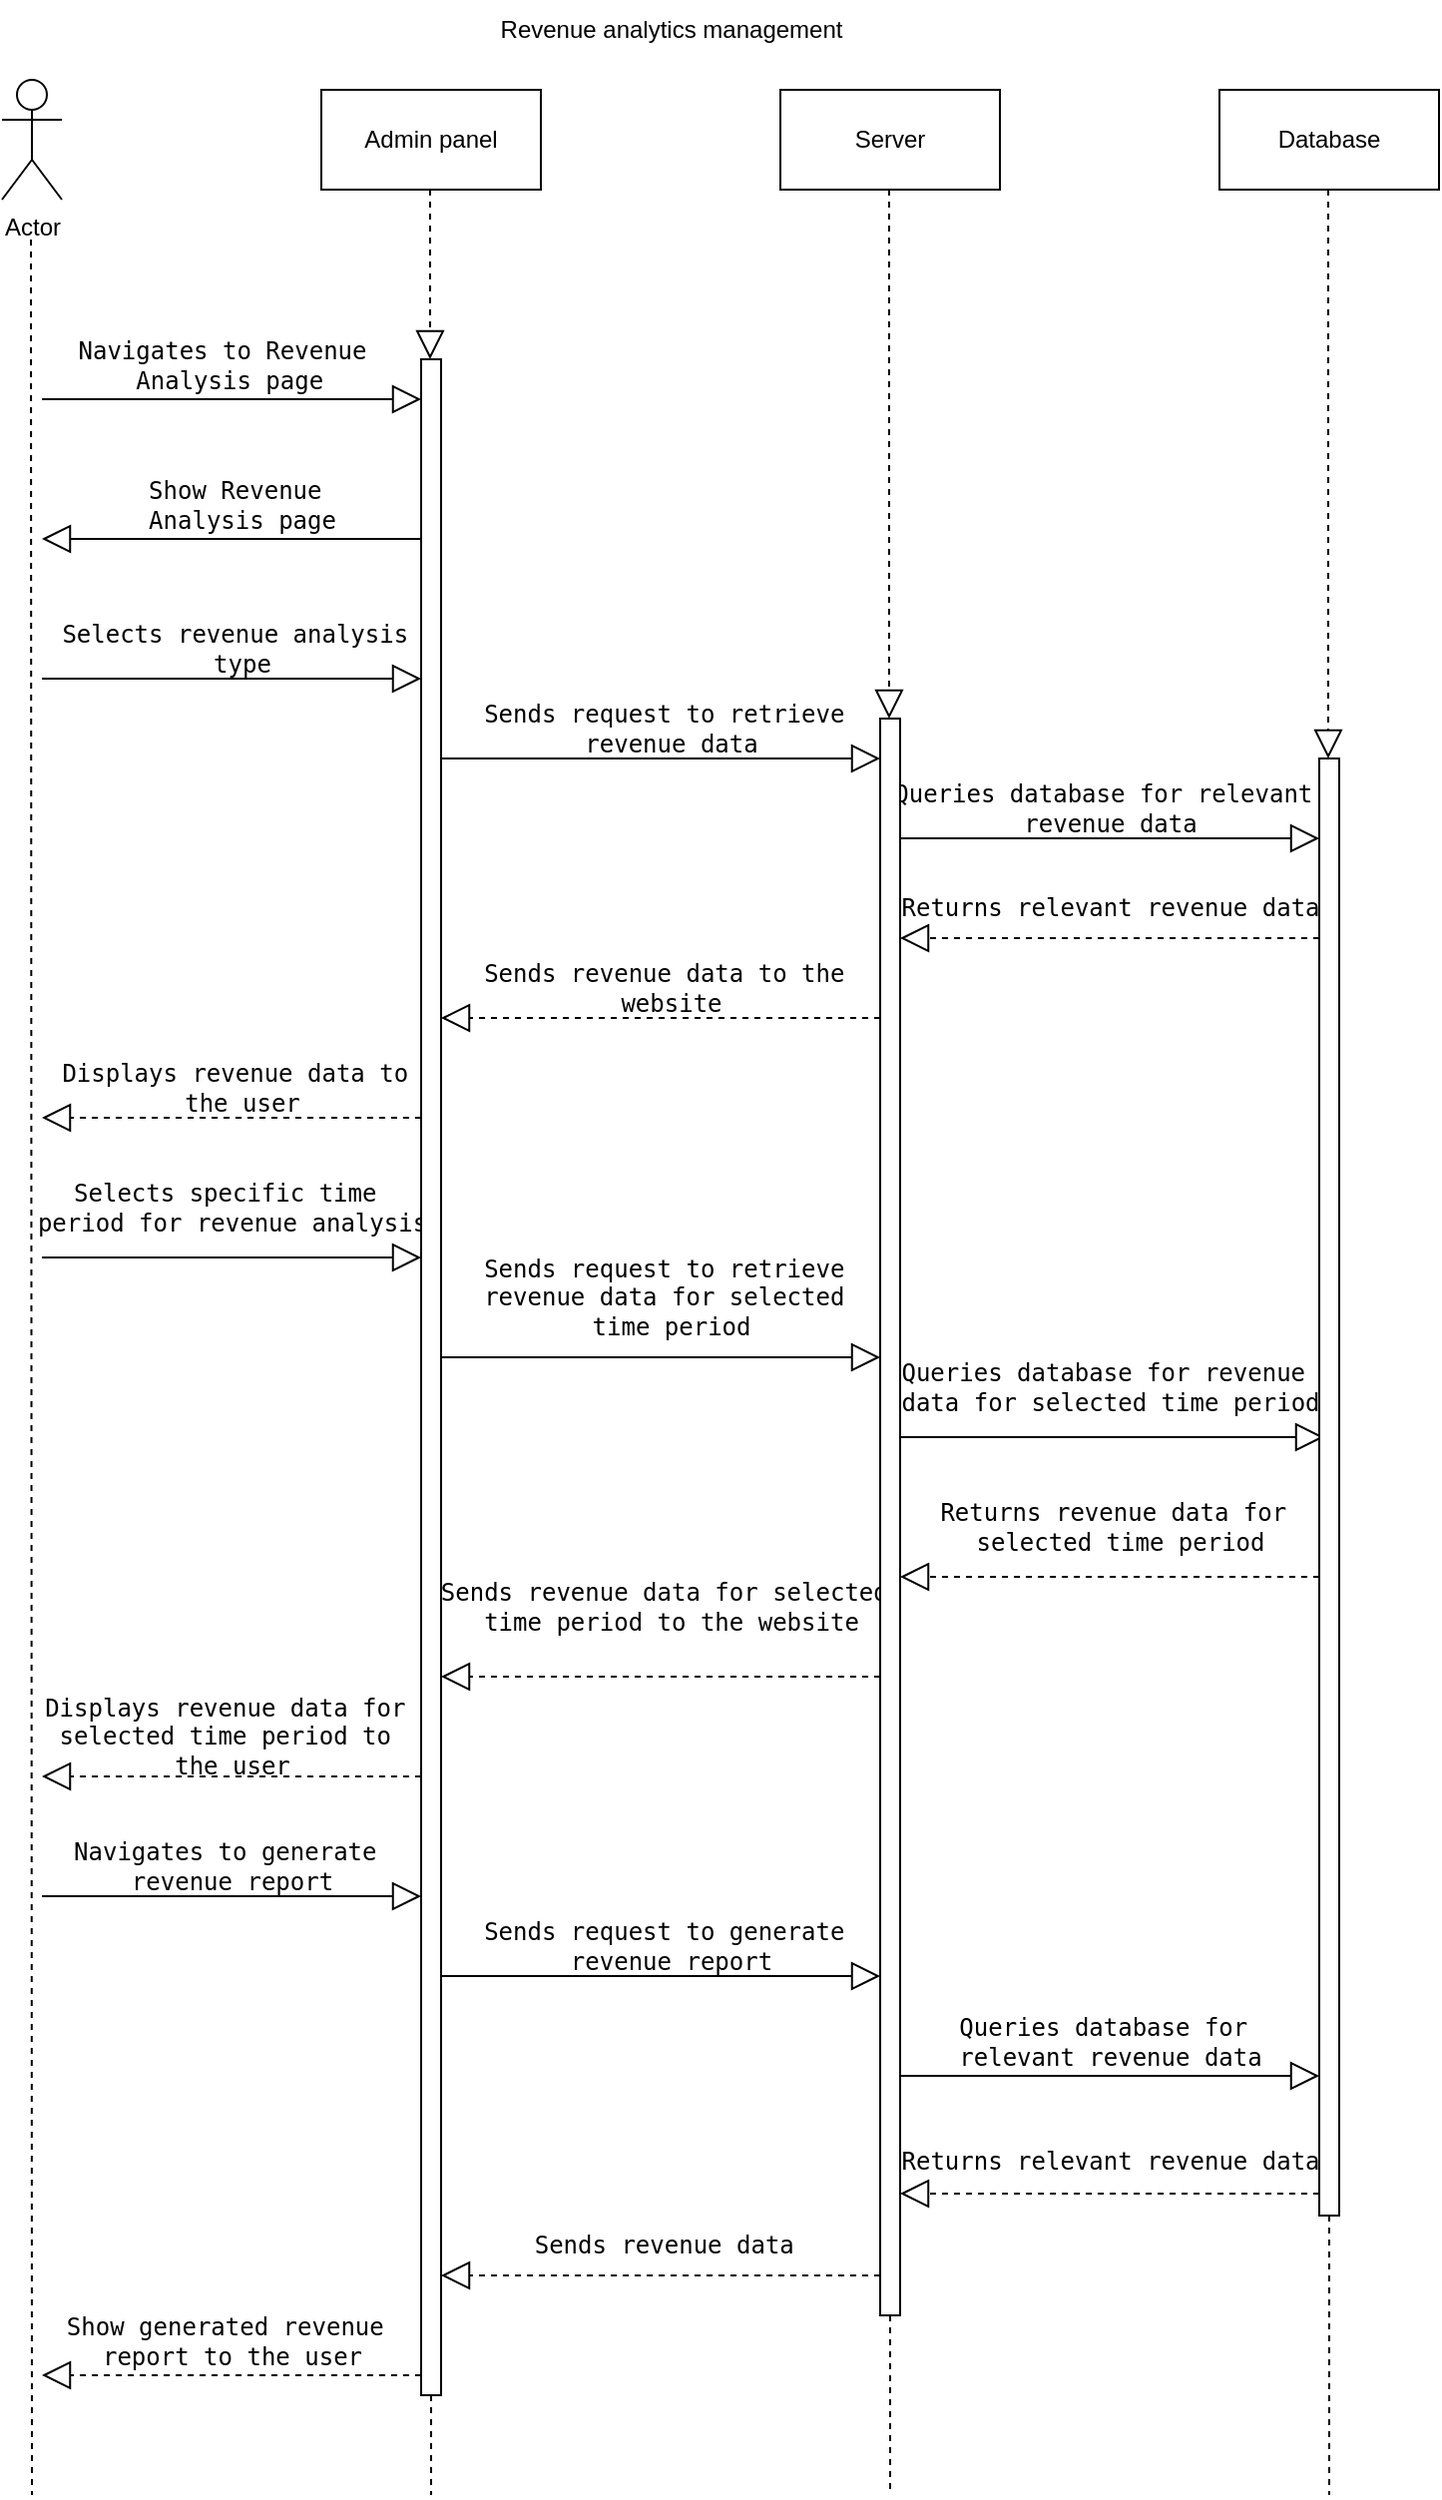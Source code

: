 <mxfile version="21.3.2" type="github">
  <diagram name="Page-1" id="Gwdqb0nnmAnZZWAdNn2y">
    <mxGraphModel dx="954" dy="556" grid="1" gridSize="10" guides="1" tooltips="1" connect="1" arrows="1" fold="1" page="1" pageScale="1" pageWidth="1100" pageHeight="1700" math="0" shadow="0">
      <root>
        <mxCell id="0" />
        <mxCell id="1" parent="0" />
        <mxCell id="117LEYPV_L9jKNRz5qLF-1" value="Actor" style="shape=umlActor;verticalLabelPosition=bottom;verticalAlign=top;html=1;outlineConnect=0;" parent="1" vertex="1">
          <mxGeometry x="80" y="40" width="30" height="60" as="geometry" />
        </mxCell>
        <mxCell id="117LEYPV_L9jKNRz5qLF-2" value="Server" style="html=1;whiteSpace=wrap;" parent="1" vertex="1">
          <mxGeometry x="470" y="45" width="110" height="50" as="geometry" />
        </mxCell>
        <mxCell id="117LEYPV_L9jKNRz5qLF-3" value="Admin panel" style="html=1;whiteSpace=wrap;" parent="1" vertex="1">
          <mxGeometry x="240" y="45" width="110" height="50" as="geometry" />
        </mxCell>
        <mxCell id="117LEYPV_L9jKNRz5qLF-4" value="Database" style="html=1;whiteSpace=wrap;" parent="1" vertex="1">
          <mxGeometry x="690" y="45" width="110" height="50" as="geometry" />
        </mxCell>
        <mxCell id="117LEYPV_L9jKNRz5qLF-5" value="" style="endArrow=none;dashed=1;endFill=0;endSize=12;html=1;rounded=0;" parent="1" edge="1">
          <mxGeometry width="160" relative="1" as="geometry">
            <mxPoint x="94.5" y="120" as="sourcePoint" />
            <mxPoint x="95" y="1250" as="targetPoint" />
          </mxGeometry>
        </mxCell>
        <mxCell id="117LEYPV_L9jKNRz5qLF-6" value="" style="endArrow=none;dashed=1;endFill=0;endSize=12;html=1;rounded=0;" parent="1" source="117LEYPV_L9jKNRz5qLF-59" edge="1">
          <mxGeometry width="160" relative="1" as="geometry">
            <mxPoint x="294.5" y="95" as="sourcePoint" />
            <mxPoint x="295" y="1250" as="targetPoint" />
          </mxGeometry>
        </mxCell>
        <mxCell id="117LEYPV_L9jKNRz5qLF-7" value="" style="endArrow=none;dashed=1;endFill=0;endSize=12;html=1;rounded=0;" parent="1" source="117LEYPV_L9jKNRz5qLF-61" edge="1">
          <mxGeometry width="160" relative="1" as="geometry">
            <mxPoint x="524.5" y="95" as="sourcePoint" />
            <mxPoint x="525" y="1250" as="targetPoint" />
          </mxGeometry>
        </mxCell>
        <mxCell id="117LEYPV_L9jKNRz5qLF-8" value="" style="endArrow=none;dashed=1;endFill=0;endSize=12;html=1;rounded=0;" parent="1" source="117LEYPV_L9jKNRz5qLF-63" edge="1">
          <mxGeometry width="160" relative="1" as="geometry">
            <mxPoint x="744.5" y="95" as="sourcePoint" />
            <mxPoint x="745" y="1250" as="targetPoint" />
          </mxGeometry>
        </mxCell>
        <mxCell id="117LEYPV_L9jKNRz5qLF-11" value="" style="endArrow=block;endFill=0;endSize=12;html=1;rounded=0;" parent="1" edge="1">
          <mxGeometry width="160" relative="1" as="geometry">
            <mxPoint x="100" y="200" as="sourcePoint" />
            <mxPoint x="290" y="200" as="targetPoint" />
          </mxGeometry>
        </mxCell>
        <mxCell id="117LEYPV_L9jKNRz5qLF-12" value="&lt;pre&gt;&lt;code class=&quot;!whitespace-pre hljs language-rust&quot;&gt;Navigates to Revenue&lt;br&gt; Analysis page&lt;/code&gt;&lt;/pre&gt;" style="text;html=1;align=center;verticalAlign=middle;resizable=0;points=[];autosize=1;strokeColor=none;fillColor=none;" parent="1" vertex="1">
          <mxGeometry x="110" y="148" width="160" height="70" as="geometry" />
        </mxCell>
        <mxCell id="117LEYPV_L9jKNRz5qLF-13" value="&lt;pre&gt;&lt;code class=&quot;!whitespace-pre hljs language-rust&quot;&gt;Show Revenue &lt;br&gt;Analysis page&lt;/code&gt;&lt;/pre&gt;" style="text;html=1;align=center;verticalAlign=middle;resizable=0;points=[];autosize=1;strokeColor=none;fillColor=none;" parent="1" vertex="1">
          <mxGeometry x="145" y="218" width="110" height="70" as="geometry" />
        </mxCell>
        <mxCell id="117LEYPV_L9jKNRz5qLF-14" value="" style="endArrow=block;endFill=0;endSize=12;html=1;rounded=0;" parent="1" edge="1">
          <mxGeometry width="160" relative="1" as="geometry">
            <mxPoint x="290" y="270" as="sourcePoint" />
            <mxPoint x="100" y="270" as="targetPoint" />
          </mxGeometry>
        </mxCell>
        <mxCell id="117LEYPV_L9jKNRz5qLF-15" value="" style="endArrow=block;endFill=0;endSize=12;html=1;rounded=0;" parent="1" edge="1">
          <mxGeometry width="160" relative="1" as="geometry">
            <mxPoint x="100" y="340" as="sourcePoint" />
            <mxPoint x="290" y="340" as="targetPoint" />
          </mxGeometry>
        </mxCell>
        <mxCell id="117LEYPV_L9jKNRz5qLF-16" value="&lt;pre&gt;&lt;code class=&quot;!whitespace-pre hljs language-rust&quot;&gt;Selects revenue analysis &lt;br&gt;type&lt;/code&gt;&lt;/pre&gt;" style="text;html=1;align=center;verticalAlign=middle;resizable=0;points=[];autosize=1;strokeColor=none;fillColor=none;" parent="1" vertex="1">
          <mxGeometry x="100" y="290" width="200" height="70" as="geometry" />
        </mxCell>
        <mxCell id="117LEYPV_L9jKNRz5qLF-17" value="&lt;pre&gt;&lt;code class=&quot;!whitespace-pre hljs language-rust&quot;&gt;Sends request to retrieve &lt;br&gt;revenue data&lt;/code&gt;&lt;/pre&gt;" style="text;html=1;align=center;verticalAlign=middle;resizable=0;points=[];autosize=1;strokeColor=none;fillColor=none;" parent="1" vertex="1">
          <mxGeometry x="310" y="330" width="210" height="70" as="geometry" />
        </mxCell>
        <mxCell id="117LEYPV_L9jKNRz5qLF-18" value="" style="endArrow=block;endFill=0;endSize=12;html=1;rounded=0;" parent="1" edge="1">
          <mxGeometry width="160" relative="1" as="geometry">
            <mxPoint x="300" y="380" as="sourcePoint" />
            <mxPoint x="520" y="380" as="targetPoint" />
          </mxGeometry>
        </mxCell>
        <mxCell id="117LEYPV_L9jKNRz5qLF-19" value="" style="endArrow=block;endFill=0;endSize=12;html=1;rounded=0;" parent="1" edge="1">
          <mxGeometry width="160" relative="1" as="geometry">
            <mxPoint x="530" y="420" as="sourcePoint" />
            <mxPoint x="740" y="420" as="targetPoint" />
          </mxGeometry>
        </mxCell>
        <mxCell id="117LEYPV_L9jKNRz5qLF-20" value="&lt;pre&gt;&lt;code class=&quot;!whitespace-pre hljs language-rust&quot;&gt;Queries database for &lt;span class=&quot;hljs-title class_&quot;&gt;relevant&lt;/span&gt; &lt;br&gt;revenue data&lt;/code&gt;&lt;/pre&gt;" style="text;html=1;align=center;verticalAlign=middle;resizable=0;points=[];autosize=1;strokeColor=none;fillColor=none;" parent="1" vertex="1">
          <mxGeometry x="520" y="370" width="230" height="70" as="geometry" />
        </mxCell>
        <mxCell id="117LEYPV_L9jKNRz5qLF-22" value="" style="endArrow=block;endFill=0;endSize=12;html=1;rounded=0;dashed=1;" parent="1" edge="1">
          <mxGeometry width="160" relative="1" as="geometry">
            <mxPoint x="740" y="470" as="sourcePoint" />
            <mxPoint x="530" y="470" as="targetPoint" />
          </mxGeometry>
        </mxCell>
        <mxCell id="117LEYPV_L9jKNRz5qLF-23" value="&lt;pre&gt;&lt;code class=&quot;!whitespace-pre hljs language-rust&quot;&gt;Returns relevant revenue data&lt;/code&gt;&lt;/pre&gt;" style="text;html=1;align=center;verticalAlign=middle;resizable=0;points=[];autosize=1;strokeColor=none;fillColor=none;" parent="1" vertex="1">
          <mxGeometry x="520" y="430" width="230" height="50" as="geometry" />
        </mxCell>
        <mxCell id="117LEYPV_L9jKNRz5qLF-24" value="" style="endArrow=block;endFill=0;endSize=12;html=1;rounded=0;dashed=1;" parent="1" edge="1">
          <mxGeometry width="160" relative="1" as="geometry">
            <mxPoint x="520" y="510" as="sourcePoint" />
            <mxPoint x="300" y="510" as="targetPoint" />
          </mxGeometry>
        </mxCell>
        <mxCell id="117LEYPV_L9jKNRz5qLF-25" value="&lt;pre&gt;&lt;code class=&quot;!whitespace-pre hljs language-rust&quot;&gt;Sends revenue data to the &lt;br&gt;website&lt;/code&gt;&lt;/pre&gt;" style="text;html=1;align=center;verticalAlign=middle;resizable=0;points=[];autosize=1;strokeColor=none;fillColor=none;" parent="1" vertex="1">
          <mxGeometry x="310" y="460" width="210" height="70" as="geometry" />
        </mxCell>
        <mxCell id="117LEYPV_L9jKNRz5qLF-26" value="" style="endArrow=block;endFill=0;endSize=12;html=1;rounded=0;dashed=1;" parent="1" edge="1">
          <mxGeometry width="160" relative="1" as="geometry">
            <mxPoint x="290" y="560" as="sourcePoint" />
            <mxPoint x="100" y="560" as="targetPoint" />
          </mxGeometry>
        </mxCell>
        <mxCell id="117LEYPV_L9jKNRz5qLF-27" value="&lt;pre&gt;&lt;code class=&quot;!whitespace-pre hljs language-rust&quot;&gt;Displays revenue data to &lt;br&gt;the user&lt;/code&gt;&lt;/pre&gt;" style="text;html=1;align=center;verticalAlign=middle;resizable=0;points=[];autosize=1;strokeColor=none;fillColor=none;" parent="1" vertex="1">
          <mxGeometry x="100" y="510" width="200" height="70" as="geometry" />
        </mxCell>
        <mxCell id="117LEYPV_L9jKNRz5qLF-28" value="&lt;pre&gt;&lt;code class=&quot;!whitespace-pre hljs language-rust&quot;&gt;Selects specific time &lt;br&gt;period for &lt;span class=&quot;hljs-title class_&quot;&gt;revenue&lt;/span&gt; analysis&lt;/code&gt;&lt;/pre&gt;" style="text;html=1;align=center;verticalAlign=middle;resizable=0;points=[];autosize=1;strokeColor=none;fillColor=none;" parent="1" vertex="1">
          <mxGeometry x="90" y="570" width="210" height="70" as="geometry" />
        </mxCell>
        <mxCell id="117LEYPV_L9jKNRz5qLF-29" value="&lt;pre&gt;&lt;code class=&quot;!whitespace-pre hljs language-rust&quot;&gt;Sends request to retrieve &lt;br&gt;revenue data for &lt;span class=&quot;hljs-title class_&quot;&gt;selected&lt;/span&gt; &lt;br&gt;time period&lt;/code&gt;&lt;/pre&gt;" style="text;html=1;align=center;verticalAlign=middle;resizable=0;points=[];autosize=1;strokeColor=none;fillColor=none;" parent="1" vertex="1">
          <mxGeometry x="310" y="610" width="210" height="80" as="geometry" />
        </mxCell>
        <mxCell id="117LEYPV_L9jKNRz5qLF-32" value="&lt;pre&gt;&lt;code class=&quot;!whitespace-pre hljs language-rust&quot;&gt;Queries database for &lt;span class=&quot;hljs-title class_&quot;&gt;revenue&lt;/span&gt; &lt;br&gt;data &lt;span class=&quot;hljs-keyword&quot;&gt;for&lt;/span&gt; &lt;span class=&quot;hljs-title class_&quot;&gt;selected&lt;/span&gt; time period&lt;/code&gt;&lt;/pre&gt;" style="text;html=1;align=center;verticalAlign=middle;resizable=0;points=[];autosize=1;strokeColor=none;fillColor=none;" parent="1" vertex="1">
          <mxGeometry x="520" y="660" width="230" height="70" as="geometry" />
        </mxCell>
        <mxCell id="117LEYPV_L9jKNRz5qLF-33" value="&lt;pre&gt;&lt;code class=&quot;!whitespace-pre hljs language-rust&quot;&gt;Returns revenue data for &lt;span class=&quot;hljs-title class_&quot;&gt;&lt;br&gt;selected&lt;/span&gt; time period&lt;/code&gt;&lt;/pre&gt;" style="text;html=1;align=center;verticalAlign=middle;resizable=0;points=[];autosize=1;strokeColor=none;fillColor=none;" parent="1" vertex="1">
          <mxGeometry x="540" y="730" width="200" height="70" as="geometry" />
        </mxCell>
        <mxCell id="117LEYPV_L9jKNRz5qLF-34" value="&lt;pre&gt;&lt;code class=&quot;!whitespace-pre hljs language-rust&quot;&gt;Sends revenue data for &lt;span class=&quot;hljs-title class_&quot;&gt;selected&lt;/span&gt; &lt;br&gt;time period to the website&lt;/code&gt;&lt;/pre&gt;" style="text;html=1;align=center;verticalAlign=middle;resizable=0;points=[];autosize=1;strokeColor=none;fillColor=none;" parent="1" vertex="1">
          <mxGeometry x="290" y="770" width="250" height="70" as="geometry" />
        </mxCell>
        <mxCell id="117LEYPV_L9jKNRz5qLF-35" value="&lt;pre&gt;&lt;code class=&quot;!whitespace-pre hljs language-rust&quot;&gt;Displays revenue data for &lt;span class=&quot;hljs-title class_&quot;&gt;&lt;br&gt;selected&lt;/span&gt; time period to &lt;br&gt;the user&lt;/code&gt;&lt;/pre&gt;" style="text;html=1;align=center;verticalAlign=middle;resizable=0;points=[];autosize=1;strokeColor=none;fillColor=none;" parent="1" vertex="1">
          <mxGeometry x="90" y="830" width="210" height="80" as="geometry" />
        </mxCell>
        <mxCell id="117LEYPV_L9jKNRz5qLF-36" value="&lt;pre&gt;&lt;code class=&quot;!whitespace-pre hljs language-rust&quot;&gt;Navigates to generate &lt;br&gt;revenue report&lt;/code&gt;&lt;/pre&gt;" style="text;html=1;align=center;verticalAlign=middle;resizable=0;points=[];autosize=1;strokeColor=none;fillColor=none;" parent="1" vertex="1">
          <mxGeometry x="105" y="900" width="180" height="70" as="geometry" />
        </mxCell>
        <mxCell id="117LEYPV_L9jKNRz5qLF-37" value="&lt;pre&gt;&lt;code class=&quot;!whitespace-pre hljs language-rust&quot;&gt;Sends request to generate &lt;br&gt;revenue report&lt;/code&gt;&lt;/pre&gt;" style="text;html=1;align=center;verticalAlign=middle;resizable=0;points=[];autosize=1;strokeColor=none;fillColor=none;" parent="1" vertex="1">
          <mxGeometry x="310" y="940" width="210" height="70" as="geometry" />
        </mxCell>
        <mxCell id="117LEYPV_L9jKNRz5qLF-38" value="&lt;pre&gt;&lt;code class=&quot;!whitespace-pre hljs language-rust&quot;&gt;Queries database for &lt;span class=&quot;hljs-title class_&quot;&gt;&lt;br&gt;relevant&lt;/span&gt; revenue data&lt;/code&gt;&lt;/pre&gt;" style="text;html=1;align=center;verticalAlign=middle;resizable=0;points=[];autosize=1;strokeColor=none;fillColor=none;" parent="1" vertex="1">
          <mxGeometry x="550" y="988" width="170" height="70" as="geometry" />
        </mxCell>
        <mxCell id="117LEYPV_L9jKNRz5qLF-39" value="&lt;pre&gt;&lt;code class=&quot;!whitespace-pre hljs language-rust&quot;&gt;Returns relevant revenue data&lt;/code&gt;&lt;/pre&gt;" style="text;html=1;align=center;verticalAlign=middle;resizable=0;points=[];autosize=1;strokeColor=none;fillColor=none;" parent="1" vertex="1">
          <mxGeometry x="520" y="1058" width="230" height="50" as="geometry" />
        </mxCell>
        <mxCell id="117LEYPV_L9jKNRz5qLF-40" value="&lt;pre&gt;&lt;code class=&quot;!whitespace-pre hljs language-rust&quot;&gt;Sends revenue data &lt;br&gt;&lt;/code&gt;&lt;/pre&gt;" style="text;html=1;align=center;verticalAlign=middle;resizable=0;points=[];autosize=1;strokeColor=none;fillColor=none;" parent="1" vertex="1">
          <mxGeometry x="335" y="1100" width="160" height="50" as="geometry" />
        </mxCell>
        <mxCell id="117LEYPV_L9jKNRz5qLF-43" value="&lt;pre&gt;&lt;code class=&quot;!whitespace-pre hljs language-rust&quot;&gt;Show generated revenue &lt;br&gt;report to the user&lt;/code&gt;&lt;/pre&gt;" style="text;html=1;align=center;verticalAlign=middle;resizable=0;points=[];autosize=1;strokeColor=none;fillColor=none;" parent="1" vertex="1">
          <mxGeometry x="105" y="1138" width="180" height="70" as="geometry" />
        </mxCell>
        <mxCell id="117LEYPV_L9jKNRz5qLF-44" value="" style="endArrow=block;endFill=0;endSize=12;html=1;rounded=0;" parent="1" edge="1">
          <mxGeometry width="160" relative="1" as="geometry">
            <mxPoint x="100" y="630" as="sourcePoint" />
            <mxPoint x="290" y="630" as="targetPoint" />
          </mxGeometry>
        </mxCell>
        <mxCell id="117LEYPV_L9jKNRz5qLF-45" value="" style="endArrow=block;endFill=0;endSize=12;html=1;rounded=0;" parent="1" edge="1">
          <mxGeometry width="160" relative="1" as="geometry">
            <mxPoint x="300" y="680" as="sourcePoint" />
            <mxPoint x="520" y="680" as="targetPoint" />
          </mxGeometry>
        </mxCell>
        <mxCell id="117LEYPV_L9jKNRz5qLF-48" value="" style="endArrow=block;endFill=0;endSize=12;html=1;rounded=0;" parent="1" edge="1">
          <mxGeometry width="160" relative="1" as="geometry">
            <mxPoint x="527.5" y="720" as="sourcePoint" />
            <mxPoint x="742.5" y="720" as="targetPoint" />
          </mxGeometry>
        </mxCell>
        <mxCell id="117LEYPV_L9jKNRz5qLF-49" value="" style="endArrow=block;endFill=0;endSize=12;html=1;rounded=0;dashed=1;" parent="1" edge="1">
          <mxGeometry width="160" relative="1" as="geometry">
            <mxPoint x="740" y="790" as="sourcePoint" />
            <mxPoint x="530" y="790" as="targetPoint" />
          </mxGeometry>
        </mxCell>
        <mxCell id="117LEYPV_L9jKNRz5qLF-50" value="" style="endArrow=block;endFill=0;endSize=12;html=1;rounded=0;dashed=1;" parent="1" edge="1">
          <mxGeometry width="160" relative="1" as="geometry">
            <mxPoint x="520" y="840" as="sourcePoint" />
            <mxPoint x="300" y="840" as="targetPoint" />
          </mxGeometry>
        </mxCell>
        <mxCell id="117LEYPV_L9jKNRz5qLF-51" value="" style="endArrow=block;endFill=0;endSize=12;html=1;rounded=0;dashed=1;" parent="1" edge="1">
          <mxGeometry width="160" relative="1" as="geometry">
            <mxPoint x="290" y="890" as="sourcePoint" />
            <mxPoint x="100" y="890" as="targetPoint" />
          </mxGeometry>
        </mxCell>
        <mxCell id="117LEYPV_L9jKNRz5qLF-52" value="" style="endArrow=block;endFill=0;endSize=12;html=1;rounded=0;" parent="1" edge="1">
          <mxGeometry width="160" relative="1" as="geometry">
            <mxPoint x="100" y="950" as="sourcePoint" />
            <mxPoint x="290" y="950" as="targetPoint" />
          </mxGeometry>
        </mxCell>
        <mxCell id="117LEYPV_L9jKNRz5qLF-53" value="" style="endArrow=block;endFill=0;endSize=12;html=1;rounded=0;" parent="1" edge="1">
          <mxGeometry width="160" relative="1" as="geometry">
            <mxPoint x="300" y="990" as="sourcePoint" />
            <mxPoint x="520" y="990" as="targetPoint" />
          </mxGeometry>
        </mxCell>
        <mxCell id="117LEYPV_L9jKNRz5qLF-54" value="" style="endArrow=block;endFill=0;endSize=12;html=1;rounded=0;" parent="1" edge="1">
          <mxGeometry width="160" relative="1" as="geometry">
            <mxPoint x="530" y="1040" as="sourcePoint" />
            <mxPoint x="740" y="1040" as="targetPoint" />
          </mxGeometry>
        </mxCell>
        <mxCell id="117LEYPV_L9jKNRz5qLF-55" value="" style="endArrow=block;endFill=0;endSize=12;html=1;rounded=0;dashed=1;" parent="1" edge="1">
          <mxGeometry width="160" relative="1" as="geometry">
            <mxPoint x="740" y="1099" as="sourcePoint" />
            <mxPoint x="530" y="1099" as="targetPoint" />
          </mxGeometry>
        </mxCell>
        <mxCell id="117LEYPV_L9jKNRz5qLF-56" value="" style="endArrow=block;endFill=0;endSize=12;html=1;rounded=0;dashed=1;" parent="1" edge="1">
          <mxGeometry width="160" relative="1" as="geometry">
            <mxPoint x="520" y="1140" as="sourcePoint" />
            <mxPoint x="300" y="1140" as="targetPoint" />
          </mxGeometry>
        </mxCell>
        <mxCell id="117LEYPV_L9jKNRz5qLF-57" value="" style="endArrow=block;endFill=0;endSize=12;html=1;rounded=0;dashed=1;" parent="1" edge="1">
          <mxGeometry width="160" relative="1" as="geometry">
            <mxPoint x="290" y="1190" as="sourcePoint" />
            <mxPoint x="100" y="1190" as="targetPoint" />
          </mxGeometry>
        </mxCell>
        <mxCell id="117LEYPV_L9jKNRz5qLF-60" value="" style="endArrow=block;dashed=1;endFill=0;endSize=12;html=1;rounded=0;" parent="1" target="117LEYPV_L9jKNRz5qLF-59" edge="1">
          <mxGeometry width="160" relative="1" as="geometry">
            <mxPoint x="294.5" y="95" as="sourcePoint" />
            <mxPoint x="295" y="1250" as="targetPoint" />
          </mxGeometry>
        </mxCell>
        <mxCell id="117LEYPV_L9jKNRz5qLF-59" value="" style="html=1;points=[];perimeter=orthogonalPerimeter;outlineConnect=0;targetShapes=umlLifeline;portConstraint=eastwest;newEdgeStyle={&quot;edgeStyle&quot;:&quot;elbowEdgeStyle&quot;,&quot;elbow&quot;:&quot;vertical&quot;,&quot;curved&quot;:0,&quot;rounded&quot;:0};" parent="1" vertex="1">
          <mxGeometry x="290" y="180" width="10" height="1020" as="geometry" />
        </mxCell>
        <mxCell id="117LEYPV_L9jKNRz5qLF-62" value="" style="endArrow=block;dashed=1;endFill=0;endSize=12;html=1;rounded=0;" parent="1" target="117LEYPV_L9jKNRz5qLF-61" edge="1">
          <mxGeometry width="160" relative="1" as="geometry">
            <mxPoint x="524.5" y="95" as="sourcePoint" />
            <mxPoint x="525" y="1250" as="targetPoint" />
          </mxGeometry>
        </mxCell>
        <mxCell id="117LEYPV_L9jKNRz5qLF-61" value="" style="html=1;points=[];perimeter=orthogonalPerimeter;outlineConnect=0;targetShapes=umlLifeline;portConstraint=eastwest;newEdgeStyle={&quot;edgeStyle&quot;:&quot;elbowEdgeStyle&quot;,&quot;elbow&quot;:&quot;vertical&quot;,&quot;curved&quot;:0,&quot;rounded&quot;:0};" parent="1" vertex="1">
          <mxGeometry x="520" y="360" width="10" height="800" as="geometry" />
        </mxCell>
        <mxCell id="117LEYPV_L9jKNRz5qLF-64" value="" style="endArrow=block;dashed=1;endFill=0;endSize=12;html=1;rounded=0;" parent="1" target="117LEYPV_L9jKNRz5qLF-63" edge="1">
          <mxGeometry width="160" relative="1" as="geometry">
            <mxPoint x="744.5" y="95" as="sourcePoint" />
            <mxPoint x="745" y="1250" as="targetPoint" />
          </mxGeometry>
        </mxCell>
        <mxCell id="117LEYPV_L9jKNRz5qLF-63" value="" style="html=1;points=[];perimeter=orthogonalPerimeter;outlineConnect=0;targetShapes=umlLifeline;portConstraint=eastwest;newEdgeStyle={&quot;edgeStyle&quot;:&quot;elbowEdgeStyle&quot;,&quot;elbow&quot;:&quot;vertical&quot;,&quot;curved&quot;:0,&quot;rounded&quot;:0};" parent="1" vertex="1">
          <mxGeometry x="740" y="380" width="10" height="730" as="geometry" />
        </mxCell>
        <mxCell id="LL0tC-iMgAAQgMCprc_p-1" value="Revenue analytics management" style="text;html=1;align=center;verticalAlign=middle;resizable=0;points=[];autosize=1;strokeColor=none;fillColor=none;" vertex="1" parent="1">
          <mxGeometry x="315" width="200" height="30" as="geometry" />
        </mxCell>
      </root>
    </mxGraphModel>
  </diagram>
</mxfile>
